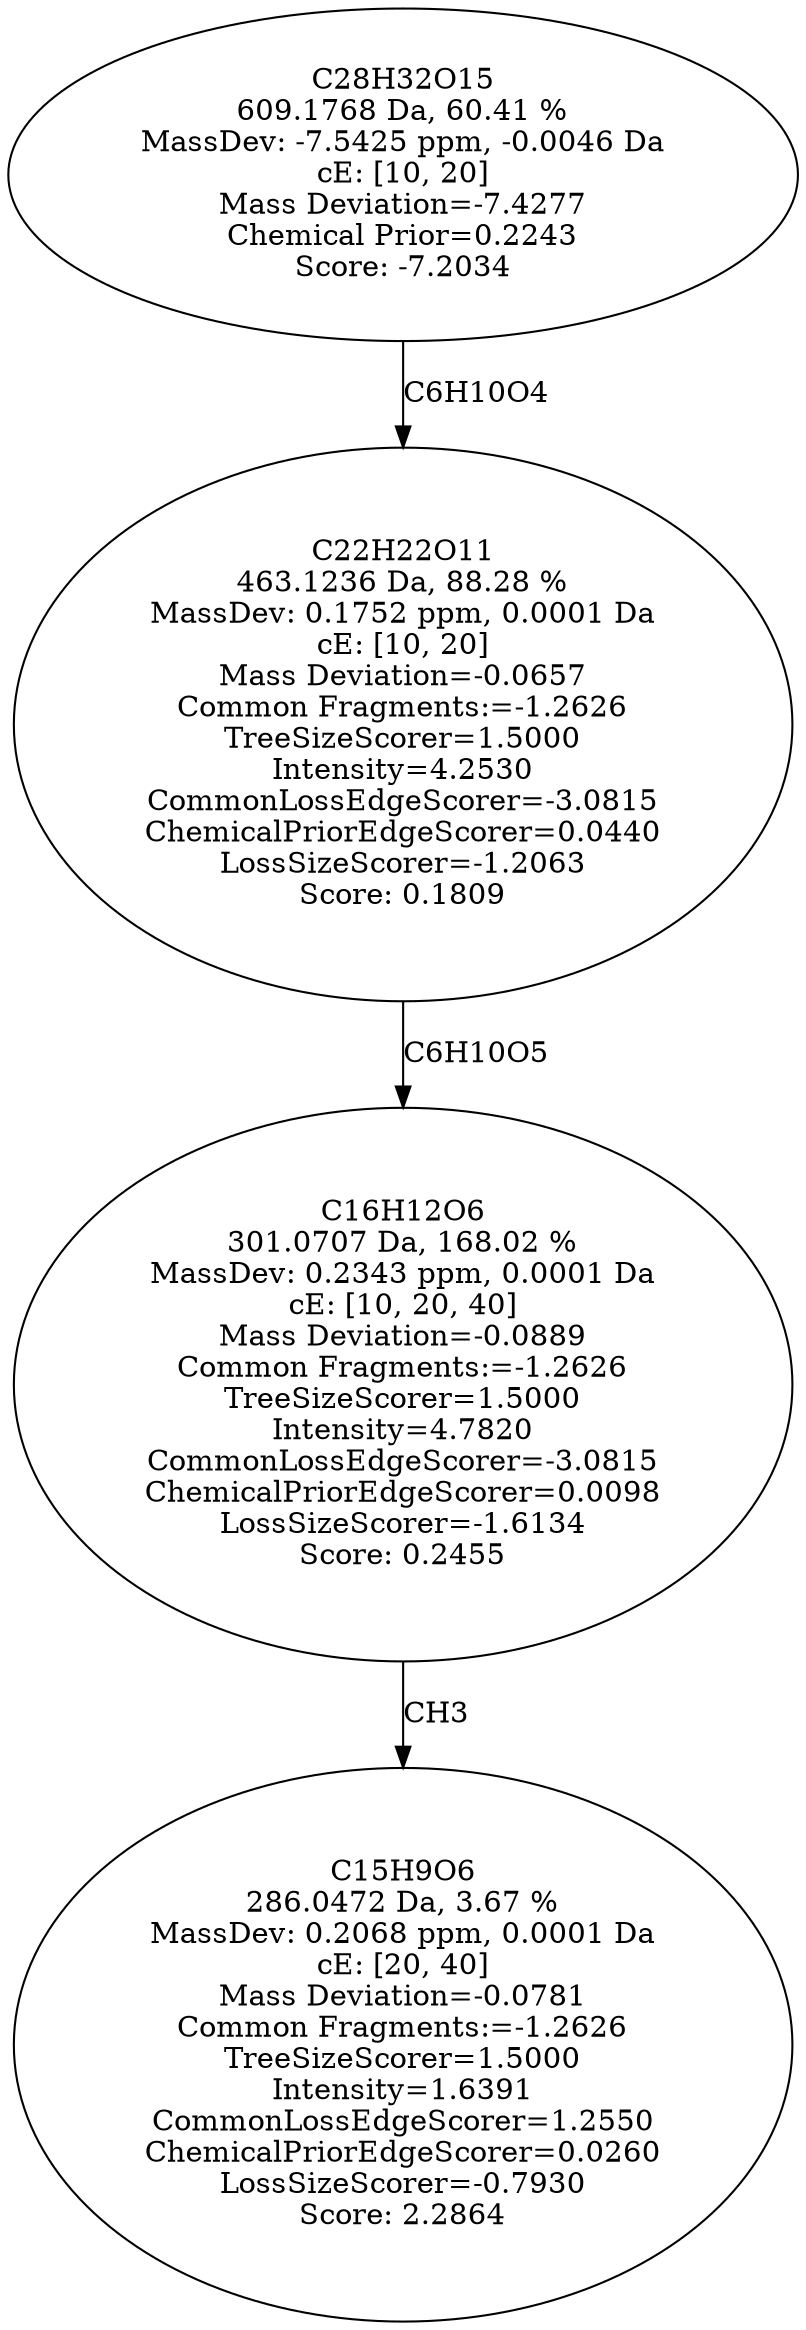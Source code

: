 strict digraph {
v1 [label="C15H9O6\n286.0472 Da, 3.67 %\nMassDev: 0.2068 ppm, 0.0001 Da\ncE: [20, 40]\nMass Deviation=-0.0781\nCommon Fragments:=-1.2626\nTreeSizeScorer=1.5000\nIntensity=1.6391\nCommonLossEdgeScorer=1.2550\nChemicalPriorEdgeScorer=0.0260\nLossSizeScorer=-0.7930\nScore: 2.2864"];
v2 [label="C16H12O6\n301.0707 Da, 168.02 %\nMassDev: 0.2343 ppm, 0.0001 Da\ncE: [10, 20, 40]\nMass Deviation=-0.0889\nCommon Fragments:=-1.2626\nTreeSizeScorer=1.5000\nIntensity=4.7820\nCommonLossEdgeScorer=-3.0815\nChemicalPriorEdgeScorer=0.0098\nLossSizeScorer=-1.6134\nScore: 0.2455"];
v3 [label="C22H22O11\n463.1236 Da, 88.28 %\nMassDev: 0.1752 ppm, 0.0001 Da\ncE: [10, 20]\nMass Deviation=-0.0657\nCommon Fragments:=-1.2626\nTreeSizeScorer=1.5000\nIntensity=4.2530\nCommonLossEdgeScorer=-3.0815\nChemicalPriorEdgeScorer=0.0440\nLossSizeScorer=-1.2063\nScore: 0.1809"];
v4 [label="C28H32O15\n609.1768 Da, 60.41 %\nMassDev: -7.5425 ppm, -0.0046 Da\ncE: [10, 20]\nMass Deviation=-7.4277\nChemical Prior=0.2243\nScore: -7.2034"];
v2 -> v1 [label="CH3"];
v3 -> v2 [label="C6H10O5"];
v4 -> v3 [label="C6H10O4"];
}
